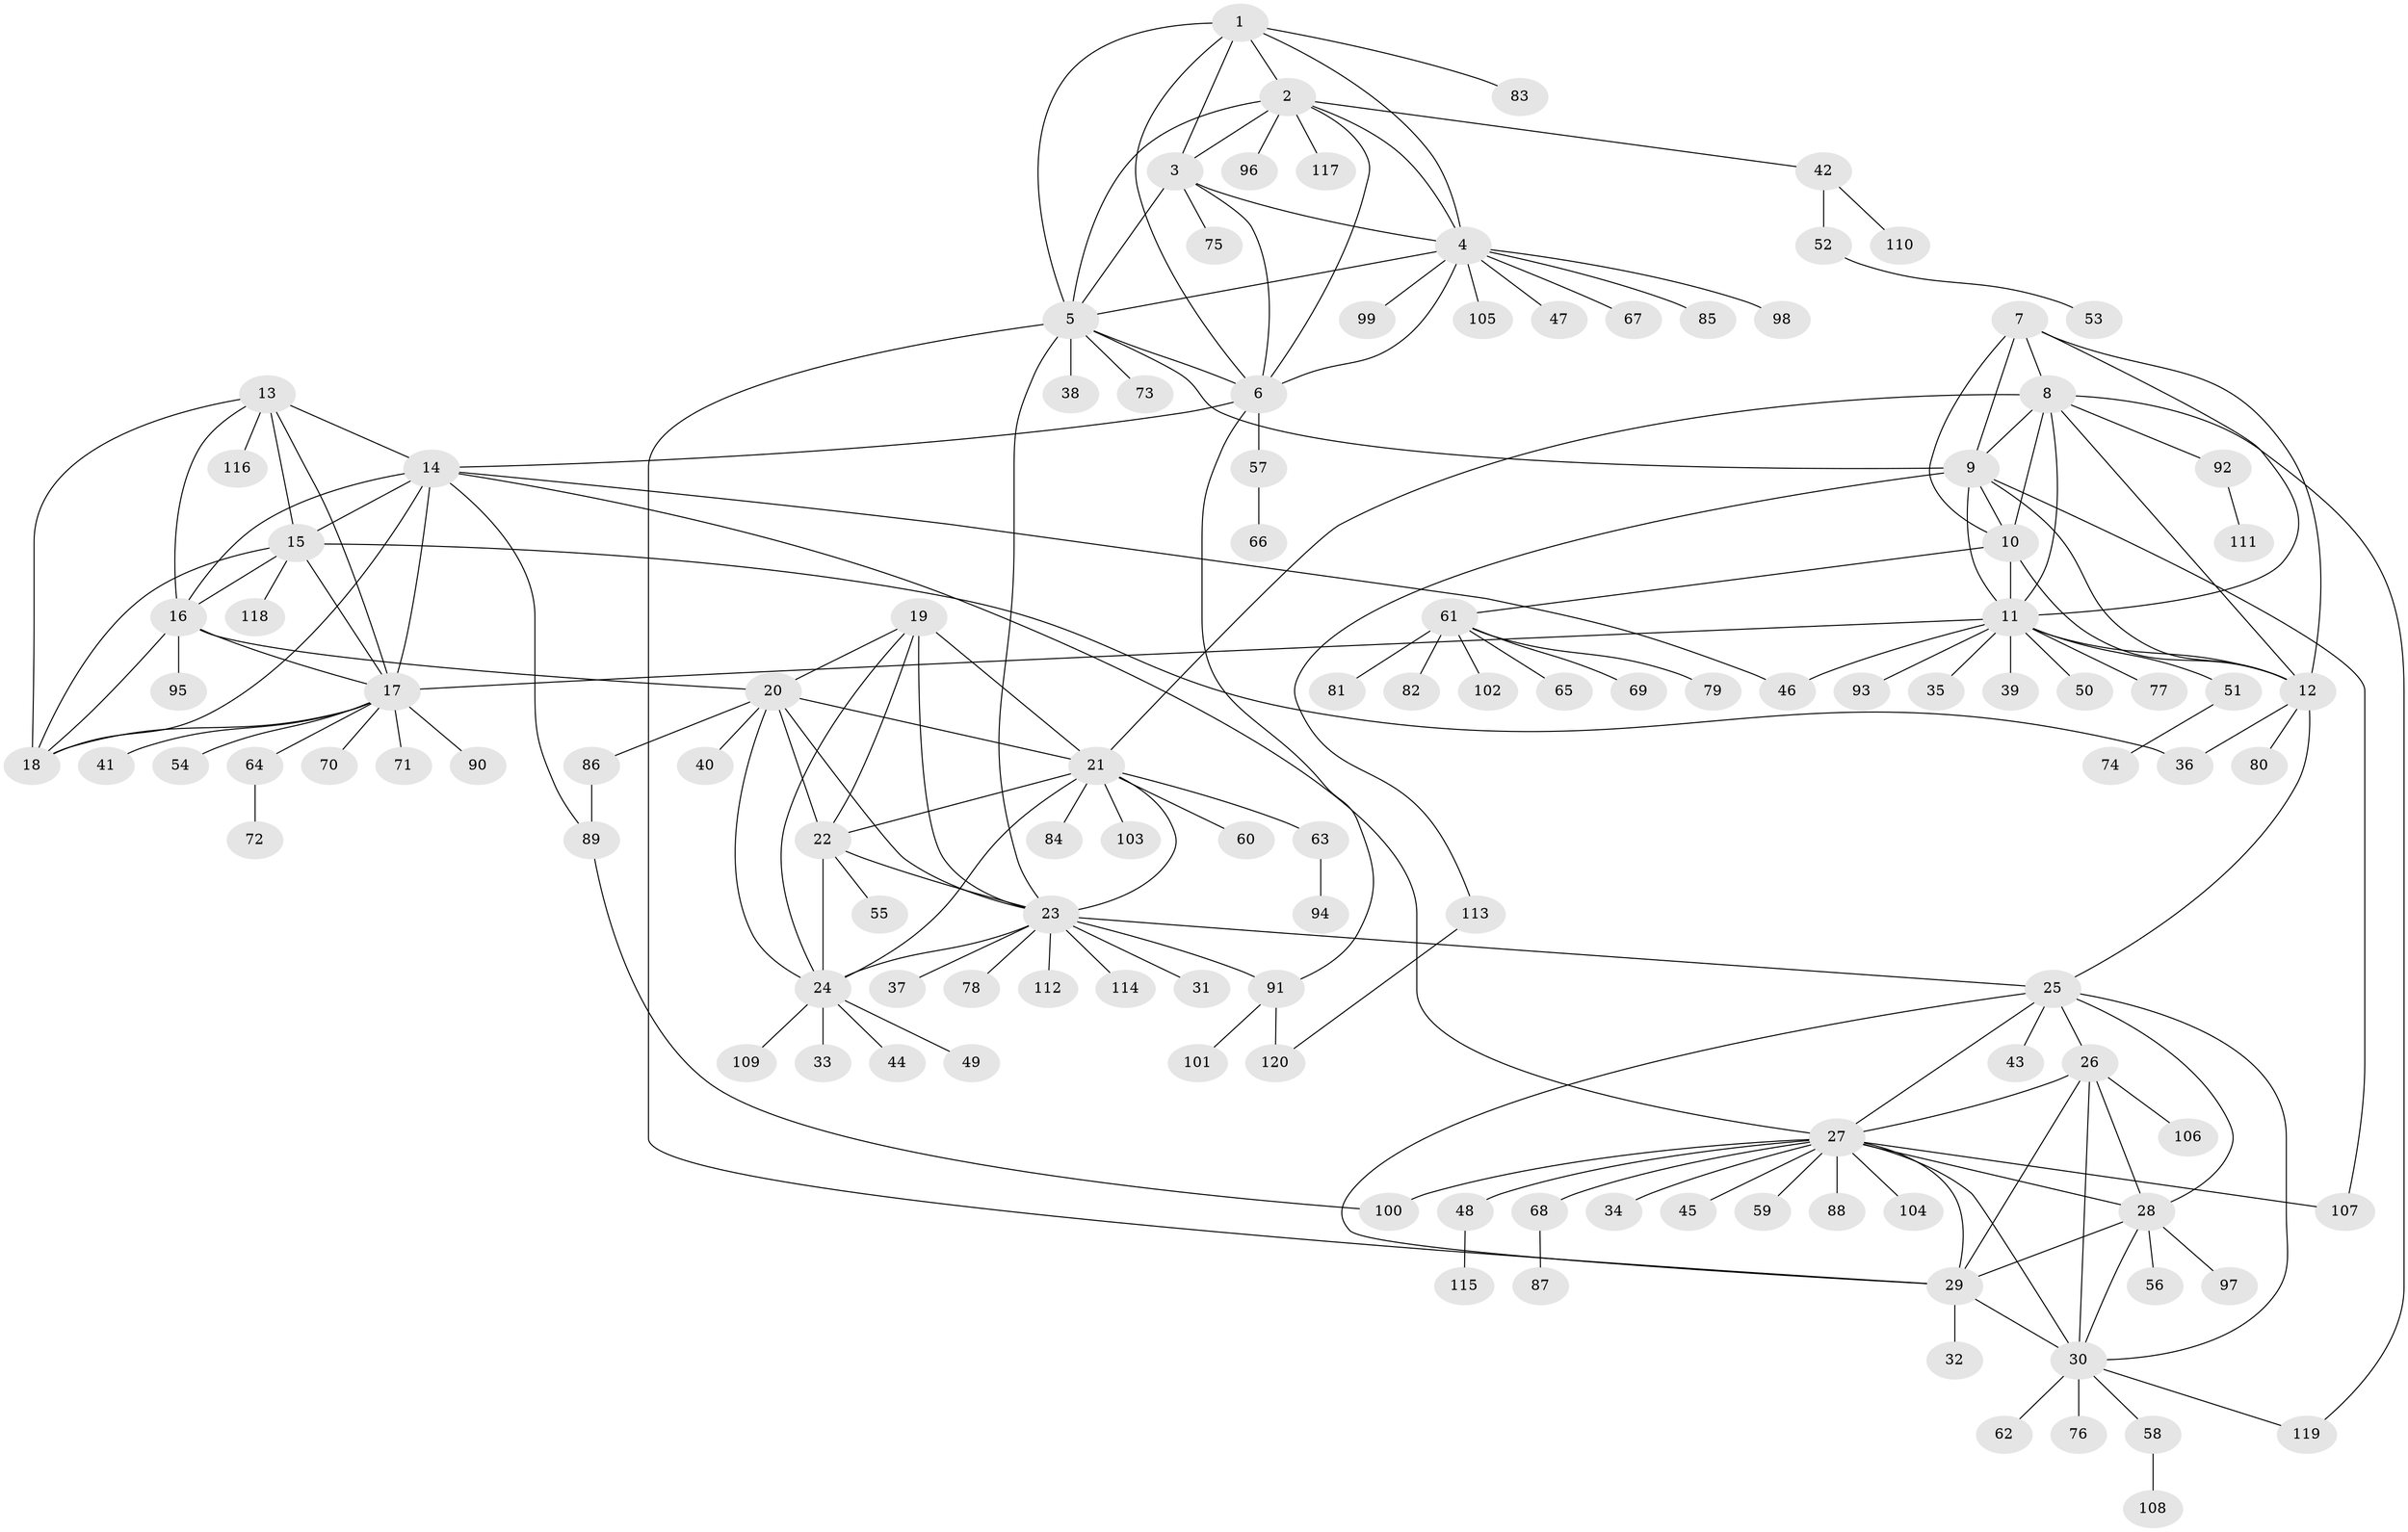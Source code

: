 // coarse degree distribution, {5: 0.031914893617021274, 12: 0.031914893617021274, 4: 0.0425531914893617, 9: 0.0425531914893617, 7: 0.031914893617021274, 10: 0.02127659574468085, 11: 0.010638297872340425, 8: 0.02127659574468085, 6: 0.010638297872340425, 13: 0.010638297872340425, 1: 0.5957446808510638, 2: 0.1276595744680851, 3: 0.02127659574468085}
// Generated by graph-tools (version 1.1) at 2025/52/02/27/25 19:52:18]
// undirected, 120 vertices, 183 edges
graph export_dot {
graph [start="1"]
  node [color=gray90,style=filled];
  1;
  2;
  3;
  4;
  5;
  6;
  7;
  8;
  9;
  10;
  11;
  12;
  13;
  14;
  15;
  16;
  17;
  18;
  19;
  20;
  21;
  22;
  23;
  24;
  25;
  26;
  27;
  28;
  29;
  30;
  31;
  32;
  33;
  34;
  35;
  36;
  37;
  38;
  39;
  40;
  41;
  42;
  43;
  44;
  45;
  46;
  47;
  48;
  49;
  50;
  51;
  52;
  53;
  54;
  55;
  56;
  57;
  58;
  59;
  60;
  61;
  62;
  63;
  64;
  65;
  66;
  67;
  68;
  69;
  70;
  71;
  72;
  73;
  74;
  75;
  76;
  77;
  78;
  79;
  80;
  81;
  82;
  83;
  84;
  85;
  86;
  87;
  88;
  89;
  90;
  91;
  92;
  93;
  94;
  95;
  96;
  97;
  98;
  99;
  100;
  101;
  102;
  103;
  104;
  105;
  106;
  107;
  108;
  109;
  110;
  111;
  112;
  113;
  114;
  115;
  116;
  117;
  118;
  119;
  120;
  1 -- 2;
  1 -- 3;
  1 -- 4;
  1 -- 5;
  1 -- 6;
  1 -- 83;
  2 -- 3;
  2 -- 4;
  2 -- 5;
  2 -- 6;
  2 -- 42;
  2 -- 96;
  2 -- 117;
  3 -- 4;
  3 -- 5;
  3 -- 6;
  3 -- 75;
  4 -- 5;
  4 -- 6;
  4 -- 47;
  4 -- 67;
  4 -- 85;
  4 -- 98;
  4 -- 99;
  4 -- 105;
  5 -- 6;
  5 -- 9;
  5 -- 23;
  5 -- 29;
  5 -- 38;
  5 -- 73;
  6 -- 14;
  6 -- 57;
  6 -- 91;
  7 -- 8;
  7 -- 9;
  7 -- 10;
  7 -- 11;
  7 -- 12;
  8 -- 9;
  8 -- 10;
  8 -- 11;
  8 -- 12;
  8 -- 21;
  8 -- 92;
  8 -- 119;
  9 -- 10;
  9 -- 11;
  9 -- 12;
  9 -- 107;
  9 -- 113;
  10 -- 11;
  10 -- 12;
  10 -- 61;
  11 -- 12;
  11 -- 17;
  11 -- 35;
  11 -- 39;
  11 -- 46;
  11 -- 50;
  11 -- 51;
  11 -- 77;
  11 -- 93;
  12 -- 25;
  12 -- 36;
  12 -- 80;
  13 -- 14;
  13 -- 15;
  13 -- 16;
  13 -- 17;
  13 -- 18;
  13 -- 116;
  14 -- 15;
  14 -- 16;
  14 -- 17;
  14 -- 18;
  14 -- 27;
  14 -- 46;
  14 -- 89;
  15 -- 16;
  15 -- 17;
  15 -- 18;
  15 -- 36;
  15 -- 118;
  16 -- 17;
  16 -- 18;
  16 -- 20;
  16 -- 95;
  17 -- 18;
  17 -- 41;
  17 -- 54;
  17 -- 64;
  17 -- 70;
  17 -- 71;
  17 -- 90;
  19 -- 20;
  19 -- 21;
  19 -- 22;
  19 -- 23;
  19 -- 24;
  20 -- 21;
  20 -- 22;
  20 -- 23;
  20 -- 24;
  20 -- 40;
  20 -- 86;
  21 -- 22;
  21 -- 23;
  21 -- 24;
  21 -- 60;
  21 -- 63;
  21 -- 84;
  21 -- 103;
  22 -- 23;
  22 -- 24;
  22 -- 55;
  23 -- 24;
  23 -- 25;
  23 -- 31;
  23 -- 37;
  23 -- 78;
  23 -- 91;
  23 -- 112;
  23 -- 114;
  24 -- 33;
  24 -- 44;
  24 -- 49;
  24 -- 109;
  25 -- 26;
  25 -- 27;
  25 -- 28;
  25 -- 29;
  25 -- 30;
  25 -- 43;
  26 -- 27;
  26 -- 28;
  26 -- 29;
  26 -- 30;
  26 -- 106;
  27 -- 28;
  27 -- 29;
  27 -- 30;
  27 -- 34;
  27 -- 45;
  27 -- 48;
  27 -- 59;
  27 -- 68;
  27 -- 88;
  27 -- 100;
  27 -- 104;
  27 -- 107;
  28 -- 29;
  28 -- 30;
  28 -- 56;
  28 -- 97;
  29 -- 30;
  29 -- 32;
  30 -- 58;
  30 -- 62;
  30 -- 76;
  30 -- 119;
  42 -- 52;
  42 -- 110;
  48 -- 115;
  51 -- 74;
  52 -- 53;
  57 -- 66;
  58 -- 108;
  61 -- 65;
  61 -- 69;
  61 -- 79;
  61 -- 81;
  61 -- 82;
  61 -- 102;
  63 -- 94;
  64 -- 72;
  68 -- 87;
  86 -- 89;
  89 -- 100;
  91 -- 101;
  91 -- 120;
  92 -- 111;
  113 -- 120;
}
